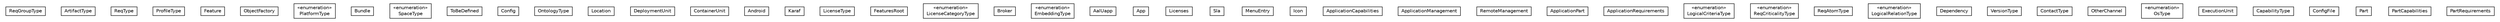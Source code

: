 #!/usr/local/bin/dot
#
# Class diagram 
# Generated by UMLGraph version R5_6-24-gf6e263 (http://www.umlgraph.org/)
#

digraph G {
	edge [fontname="Helvetica",fontsize=10,labelfontname="Helvetica",labelfontsize=10];
	node [fontname="Helvetica",fontsize=10,shape=plaintext];
	nodesep=0.25;
	ranksep=0.5;
	// org.universAAL.middleware.managers.deploy.uapp.model.ReqGroupType
	c70691 [label=<<table title="org.universAAL.middleware.managers.deploy.uapp.model.ReqGroupType" border="0" cellborder="1" cellspacing="0" cellpadding="2" port="p" href="./ReqGroupType.html">
		<tr><td><table border="0" cellspacing="0" cellpadding="1">
<tr><td align="center" balign="center"> ReqGroupType </td></tr>
		</table></td></tr>
		</table>>, URL="./ReqGroupType.html", fontname="Helvetica", fontcolor="black", fontsize=10.0];
	// org.universAAL.middleware.managers.deploy.uapp.model.ArtifactType
	c70692 [label=<<table title="org.universAAL.middleware.managers.deploy.uapp.model.ArtifactType" border="0" cellborder="1" cellspacing="0" cellpadding="2" port="p" href="./ArtifactType.html">
		<tr><td><table border="0" cellspacing="0" cellpadding="1">
<tr><td align="center" balign="center"> ArtifactType </td></tr>
		</table></td></tr>
		</table>>, URL="./ArtifactType.html", fontname="Helvetica", fontcolor="black", fontsize=10.0];
	// org.universAAL.middleware.managers.deploy.uapp.model.ReqType
	c70693 [label=<<table title="org.universAAL.middleware.managers.deploy.uapp.model.ReqType" border="0" cellborder="1" cellspacing="0" cellpadding="2" port="p" href="./ReqType.html">
		<tr><td><table border="0" cellspacing="0" cellpadding="1">
<tr><td align="center" balign="center"> ReqType </td></tr>
		</table></td></tr>
		</table>>, URL="./ReqType.html", fontname="Helvetica", fontcolor="black", fontsize=10.0];
	// org.universAAL.middleware.managers.deploy.uapp.model.ProfileType
	c70694 [label=<<table title="org.universAAL.middleware.managers.deploy.uapp.model.ProfileType" border="0" cellborder="1" cellspacing="0" cellpadding="2" port="p" href="./ProfileType.html">
		<tr><td><table border="0" cellspacing="0" cellpadding="1">
<tr><td align="center" balign="center"> ProfileType </td></tr>
		</table></td></tr>
		</table>>, URL="./ProfileType.html", fontname="Helvetica", fontcolor="black", fontsize=10.0];
	// org.universAAL.middleware.managers.deploy.uapp.model.Feature
	c70695 [label=<<table title="org.universAAL.middleware.managers.deploy.uapp.model.Feature" border="0" cellborder="1" cellspacing="0" cellpadding="2" port="p" href="./Feature.html">
		<tr><td><table border="0" cellspacing="0" cellpadding="1">
<tr><td align="center" balign="center"> Feature </td></tr>
		</table></td></tr>
		</table>>, URL="./Feature.html", fontname="Helvetica", fontcolor="black", fontsize=10.0];
	// org.universAAL.middleware.managers.deploy.uapp.model.ObjectFactory
	c70696 [label=<<table title="org.universAAL.middleware.managers.deploy.uapp.model.ObjectFactory" border="0" cellborder="1" cellspacing="0" cellpadding="2" port="p" href="./ObjectFactory.html">
		<tr><td><table border="0" cellspacing="0" cellpadding="1">
<tr><td align="center" balign="center"> ObjectFactory </td></tr>
		</table></td></tr>
		</table>>, URL="./ObjectFactory.html", fontname="Helvetica", fontcolor="black", fontsize=10.0];
	// org.universAAL.middleware.managers.deploy.uapp.model.PlatformType
	c70697 [label=<<table title="org.universAAL.middleware.managers.deploy.uapp.model.PlatformType" border="0" cellborder="1" cellspacing="0" cellpadding="2" port="p" href="./PlatformType.html">
		<tr><td><table border="0" cellspacing="0" cellpadding="1">
<tr><td align="center" balign="center"> &#171;enumeration&#187; </td></tr>
<tr><td align="center" balign="center"> PlatformType </td></tr>
		</table></td></tr>
		</table>>, URL="./PlatformType.html", fontname="Helvetica", fontcolor="black", fontsize=10.0];
	// org.universAAL.middleware.managers.deploy.uapp.model.Bundle
	c70698 [label=<<table title="org.universAAL.middleware.managers.deploy.uapp.model.Bundle" border="0" cellborder="1" cellspacing="0" cellpadding="2" port="p" href="./Bundle.html">
		<tr><td><table border="0" cellspacing="0" cellpadding="1">
<tr><td align="center" balign="center"> Bundle </td></tr>
		</table></td></tr>
		</table>>, URL="./Bundle.html", fontname="Helvetica", fontcolor="black", fontsize=10.0];
	// org.universAAL.middleware.managers.deploy.uapp.model.SpaceType
	c70699 [label=<<table title="org.universAAL.middleware.managers.deploy.uapp.model.SpaceType" border="0" cellborder="1" cellspacing="0" cellpadding="2" port="p" href="./SpaceType.html">
		<tr><td><table border="0" cellspacing="0" cellpadding="1">
<tr><td align="center" balign="center"> &#171;enumeration&#187; </td></tr>
<tr><td align="center" balign="center"> SpaceType </td></tr>
		</table></td></tr>
		</table>>, URL="./SpaceType.html", fontname="Helvetica", fontcolor="black", fontsize=10.0];
	// org.universAAL.middleware.managers.deploy.uapp.model.ToBeDefined
	c70700 [label=<<table title="org.universAAL.middleware.managers.deploy.uapp.model.ToBeDefined" border="0" cellborder="1" cellspacing="0" cellpadding="2" port="p" href="./ToBeDefined.html">
		<tr><td><table border="0" cellspacing="0" cellpadding="1">
<tr><td align="center" balign="center"> ToBeDefined </td></tr>
		</table></td></tr>
		</table>>, URL="./ToBeDefined.html", fontname="Helvetica", fontcolor="black", fontsize=10.0];
	// org.universAAL.middleware.managers.deploy.uapp.model.Config
	c70701 [label=<<table title="org.universAAL.middleware.managers.deploy.uapp.model.Config" border="0" cellborder="1" cellspacing="0" cellpadding="2" port="p" href="./Config.html">
		<tr><td><table border="0" cellspacing="0" cellpadding="1">
<tr><td align="center" balign="center"> Config </td></tr>
		</table></td></tr>
		</table>>, URL="./Config.html", fontname="Helvetica", fontcolor="black", fontsize=10.0];
	// org.universAAL.middleware.managers.deploy.uapp.model.OntologyType
	c70702 [label=<<table title="org.universAAL.middleware.managers.deploy.uapp.model.OntologyType" border="0" cellborder="1" cellspacing="0" cellpadding="2" port="p" href="./OntologyType.html">
		<tr><td><table border="0" cellspacing="0" cellpadding="1">
<tr><td align="center" balign="center"> OntologyType </td></tr>
		</table></td></tr>
		</table>>, URL="./OntologyType.html", fontname="Helvetica", fontcolor="black", fontsize=10.0];
	// org.universAAL.middleware.managers.deploy.uapp.model.OntologyType.Location
	c70703 [label=<<table title="org.universAAL.middleware.managers.deploy.uapp.model.OntologyType.Location" border="0" cellborder="1" cellspacing="0" cellpadding="2" port="p" href="./OntologyType.Location.html">
		<tr><td><table border="0" cellspacing="0" cellpadding="1">
<tr><td align="center" balign="center"> Location </td></tr>
		</table></td></tr>
		</table>>, URL="./OntologyType.Location.html", fontname="Helvetica", fontcolor="black", fontsize=10.0];
	// org.universAAL.middleware.managers.deploy.uapp.model.DeploymentUnit
	c70704 [label=<<table title="org.universAAL.middleware.managers.deploy.uapp.model.DeploymentUnit" border="0" cellborder="1" cellspacing="0" cellpadding="2" port="p" href="./DeploymentUnit.html">
		<tr><td><table border="0" cellspacing="0" cellpadding="1">
<tr><td align="center" balign="center"> DeploymentUnit </td></tr>
		</table></td></tr>
		</table>>, URL="./DeploymentUnit.html", fontname="Helvetica", fontcolor="black", fontsize=10.0];
	// org.universAAL.middleware.managers.deploy.uapp.model.DeploymentUnit.ContainerUnit
	c70705 [label=<<table title="org.universAAL.middleware.managers.deploy.uapp.model.DeploymentUnit.ContainerUnit" border="0" cellborder="1" cellspacing="0" cellpadding="2" port="p" href="./DeploymentUnit.ContainerUnit.html">
		<tr><td><table border="0" cellspacing="0" cellpadding="1">
<tr><td align="center" balign="center"> ContainerUnit </td></tr>
		</table></td></tr>
		</table>>, URL="./DeploymentUnit.ContainerUnit.html", fontname="Helvetica", fontcolor="black", fontsize=10.0];
	// org.universAAL.middleware.managers.deploy.uapp.model.DeploymentUnit.ContainerUnit.Android
	c70706 [label=<<table title="org.universAAL.middleware.managers.deploy.uapp.model.DeploymentUnit.ContainerUnit.Android" border="0" cellborder="1" cellspacing="0" cellpadding="2" port="p" href="./DeploymentUnit.ContainerUnit.Android.html">
		<tr><td><table border="0" cellspacing="0" cellpadding="1">
<tr><td align="center" balign="center"> Android </td></tr>
		</table></td></tr>
		</table>>, URL="./DeploymentUnit.ContainerUnit.Android.html", fontname="Helvetica", fontcolor="black", fontsize=10.0];
	// org.universAAL.middleware.managers.deploy.uapp.model.DeploymentUnit.ContainerUnit.Karaf
	c70707 [label=<<table title="org.universAAL.middleware.managers.deploy.uapp.model.DeploymentUnit.ContainerUnit.Karaf" border="0" cellborder="1" cellspacing="0" cellpadding="2" port="p" href="./DeploymentUnit.ContainerUnit.Karaf.html">
		<tr><td><table border="0" cellspacing="0" cellpadding="1">
<tr><td align="center" balign="center"> Karaf </td></tr>
		</table></td></tr>
		</table>>, URL="./DeploymentUnit.ContainerUnit.Karaf.html", fontname="Helvetica", fontcolor="black", fontsize=10.0];
	// org.universAAL.middleware.managers.deploy.uapp.model.LicenseType
	c70708 [label=<<table title="org.universAAL.middleware.managers.deploy.uapp.model.LicenseType" border="0" cellborder="1" cellspacing="0" cellpadding="2" port="p" href="./LicenseType.html">
		<tr><td><table border="0" cellspacing="0" cellpadding="1">
<tr><td align="center" balign="center"> LicenseType </td></tr>
		</table></td></tr>
		</table>>, URL="./LicenseType.html", fontname="Helvetica", fontcolor="black", fontsize=10.0];
	// org.universAAL.middleware.managers.deploy.uapp.model.FeaturesRoot
	c70709 [label=<<table title="org.universAAL.middleware.managers.deploy.uapp.model.FeaturesRoot" border="0" cellborder="1" cellspacing="0" cellpadding="2" port="p" href="./FeaturesRoot.html">
		<tr><td><table border="0" cellspacing="0" cellpadding="1">
<tr><td align="center" balign="center"> FeaturesRoot </td></tr>
		</table></td></tr>
		</table>>, URL="./FeaturesRoot.html", fontname="Helvetica", fontcolor="black", fontsize=10.0];
	// org.universAAL.middleware.managers.deploy.uapp.model.LicenseCategoryType
	c70710 [label=<<table title="org.universAAL.middleware.managers.deploy.uapp.model.LicenseCategoryType" border="0" cellborder="1" cellspacing="0" cellpadding="2" port="p" href="./LicenseCategoryType.html">
		<tr><td><table border="0" cellspacing="0" cellpadding="1">
<tr><td align="center" balign="center"> &#171;enumeration&#187; </td></tr>
<tr><td align="center" balign="center"> LicenseCategoryType </td></tr>
		</table></td></tr>
		</table>>, URL="./LicenseCategoryType.html", fontname="Helvetica", fontcolor="black", fontsize=10.0];
	// org.universAAL.middleware.managers.deploy.uapp.model.Broker
	c70711 [label=<<table title="org.universAAL.middleware.managers.deploy.uapp.model.Broker" border="0" cellborder="1" cellspacing="0" cellpadding="2" port="p" href="./Broker.html">
		<tr><td><table border="0" cellspacing="0" cellpadding="1">
<tr><td align="center" balign="center"> Broker </td></tr>
		</table></td></tr>
		</table>>, URL="./Broker.html", fontname="Helvetica", fontcolor="black", fontsize=10.0];
	// org.universAAL.middleware.managers.deploy.uapp.model.EmbeddingType
	c70712 [label=<<table title="org.universAAL.middleware.managers.deploy.uapp.model.EmbeddingType" border="0" cellborder="1" cellspacing="0" cellpadding="2" port="p" href="./EmbeddingType.html">
		<tr><td><table border="0" cellspacing="0" cellpadding="1">
<tr><td align="center" balign="center"> &#171;enumeration&#187; </td></tr>
<tr><td align="center" balign="center"> EmbeddingType </td></tr>
		</table></td></tr>
		</table>>, URL="./EmbeddingType.html", fontname="Helvetica", fontcolor="black", fontsize=10.0];
	// org.universAAL.middleware.managers.deploy.uapp.model.AalUapp
	c70713 [label=<<table title="org.universAAL.middleware.managers.deploy.uapp.model.AalUapp" border="0" cellborder="1" cellspacing="0" cellpadding="2" port="p" href="./AalUapp.html">
		<tr><td><table border="0" cellspacing="0" cellpadding="1">
<tr><td align="center" balign="center"> AalUapp </td></tr>
		</table></td></tr>
		</table>>, URL="./AalUapp.html", fontname="Helvetica", fontcolor="black", fontsize=10.0];
	// org.universAAL.middleware.managers.deploy.uapp.model.AalUapp.App
	c70714 [label=<<table title="org.universAAL.middleware.managers.deploy.uapp.model.AalUapp.App" border="0" cellborder="1" cellspacing="0" cellpadding="2" port="p" href="./AalUapp.App.html">
		<tr><td><table border="0" cellspacing="0" cellpadding="1">
<tr><td align="center" balign="center"> App </td></tr>
		</table></td></tr>
		</table>>, URL="./AalUapp.App.html", fontname="Helvetica", fontcolor="black", fontsize=10.0];
	// org.universAAL.middleware.managers.deploy.uapp.model.AalUapp.App.Licenses
	c70715 [label=<<table title="org.universAAL.middleware.managers.deploy.uapp.model.AalUapp.App.Licenses" border="0" cellborder="1" cellspacing="0" cellpadding="2" port="p" href="./AalUapp.App.Licenses.html">
		<tr><td><table border="0" cellspacing="0" cellpadding="1">
<tr><td align="center" balign="center"> Licenses </td></tr>
		</table></td></tr>
		</table>>, URL="./AalUapp.App.Licenses.html", fontname="Helvetica", fontcolor="black", fontsize=10.0];
	// org.universAAL.middleware.managers.deploy.uapp.model.AalUapp.App.Licenses.Sla
	c70716 [label=<<table title="org.universAAL.middleware.managers.deploy.uapp.model.AalUapp.App.Licenses.Sla" border="0" cellborder="1" cellspacing="0" cellpadding="2" port="p" href="./AalUapp.App.Licenses.Sla.html">
		<tr><td><table border="0" cellspacing="0" cellpadding="1">
<tr><td align="center" balign="center"> Sla </td></tr>
		</table></td></tr>
		</table>>, URL="./AalUapp.App.Licenses.Sla.html", fontname="Helvetica", fontcolor="black", fontsize=10.0];
	// org.universAAL.middleware.managers.deploy.uapp.model.AalUapp.App.MenuEntry
	c70717 [label=<<table title="org.universAAL.middleware.managers.deploy.uapp.model.AalUapp.App.MenuEntry" border="0" cellborder="1" cellspacing="0" cellpadding="2" port="p" href="./AalUapp.App.MenuEntry.html">
		<tr><td><table border="0" cellspacing="0" cellpadding="1">
<tr><td align="center" balign="center"> MenuEntry </td></tr>
		</table></td></tr>
		</table>>, URL="./AalUapp.App.MenuEntry.html", fontname="Helvetica", fontcolor="black", fontsize=10.0];
	// org.universAAL.middleware.managers.deploy.uapp.model.AalUapp.App.MenuEntry.Icon
	c70718 [label=<<table title="org.universAAL.middleware.managers.deploy.uapp.model.AalUapp.App.MenuEntry.Icon" border="0" cellborder="1" cellspacing="0" cellpadding="2" port="p" href="./AalUapp.App.MenuEntry.Icon.html">
		<tr><td><table border="0" cellspacing="0" cellpadding="1">
<tr><td align="center" balign="center"> Icon </td></tr>
		</table></td></tr>
		</table>>, URL="./AalUapp.App.MenuEntry.Icon.html", fontname="Helvetica", fontcolor="black", fontsize=10.0];
	// org.universAAL.middleware.managers.deploy.uapp.model.AalUapp.ApplicationCapabilities
	c70719 [label=<<table title="org.universAAL.middleware.managers.deploy.uapp.model.AalUapp.ApplicationCapabilities" border="0" cellborder="1" cellspacing="0" cellpadding="2" port="p" href="./AalUapp.ApplicationCapabilities.html">
		<tr><td><table border="0" cellspacing="0" cellpadding="1">
<tr><td align="center" balign="center"> ApplicationCapabilities </td></tr>
		</table></td></tr>
		</table>>, URL="./AalUapp.ApplicationCapabilities.html", fontname="Helvetica", fontcolor="black", fontsize=10.0];
	// org.universAAL.middleware.managers.deploy.uapp.model.AalUapp.ApplicationManagement
	c70720 [label=<<table title="org.universAAL.middleware.managers.deploy.uapp.model.AalUapp.ApplicationManagement" border="0" cellborder="1" cellspacing="0" cellpadding="2" port="p" href="./AalUapp.ApplicationManagement.html">
		<tr><td><table border="0" cellspacing="0" cellpadding="1">
<tr><td align="center" balign="center"> ApplicationManagement </td></tr>
		</table></td></tr>
		</table>>, URL="./AalUapp.ApplicationManagement.html", fontname="Helvetica", fontcolor="black", fontsize=10.0];
	// org.universAAL.middleware.managers.deploy.uapp.model.AalUapp.ApplicationManagement.RemoteManagement
	c70721 [label=<<table title="org.universAAL.middleware.managers.deploy.uapp.model.AalUapp.ApplicationManagement.RemoteManagement" border="0" cellborder="1" cellspacing="0" cellpadding="2" port="p" href="./AalUapp.ApplicationManagement.RemoteManagement.html">
		<tr><td><table border="0" cellspacing="0" cellpadding="1">
<tr><td align="center" balign="center"> RemoteManagement </td></tr>
		</table></td></tr>
		</table>>, URL="./AalUapp.ApplicationManagement.RemoteManagement.html", fontname="Helvetica", fontcolor="black", fontsize=10.0];
	// org.universAAL.middleware.managers.deploy.uapp.model.AalUapp.ApplicationPart
	c70722 [label=<<table title="org.universAAL.middleware.managers.deploy.uapp.model.AalUapp.ApplicationPart" border="0" cellborder="1" cellspacing="0" cellpadding="2" port="p" href="./AalUapp.ApplicationPart.html">
		<tr><td><table border="0" cellspacing="0" cellpadding="1">
<tr><td align="center" balign="center"> ApplicationPart </td></tr>
		</table></td></tr>
		</table>>, URL="./AalUapp.ApplicationPart.html", fontname="Helvetica", fontcolor="black", fontsize=10.0];
	// org.universAAL.middleware.managers.deploy.uapp.model.AalUapp.ApplicationRequirements
	c70723 [label=<<table title="org.universAAL.middleware.managers.deploy.uapp.model.AalUapp.ApplicationRequirements" border="0" cellborder="1" cellspacing="0" cellpadding="2" port="p" href="./AalUapp.ApplicationRequirements.html">
		<tr><td><table border="0" cellspacing="0" cellpadding="1">
<tr><td align="center" balign="center"> ApplicationRequirements </td></tr>
		</table></td></tr>
		</table>>, URL="./AalUapp.ApplicationRequirements.html", fontname="Helvetica", fontcolor="black", fontsize=10.0];
	// org.universAAL.middleware.managers.deploy.uapp.model.LogicalCriteriaType
	c70724 [label=<<table title="org.universAAL.middleware.managers.deploy.uapp.model.LogicalCriteriaType" border="0" cellborder="1" cellspacing="0" cellpadding="2" port="p" href="./LogicalCriteriaType.html">
		<tr><td><table border="0" cellspacing="0" cellpadding="1">
<tr><td align="center" balign="center"> &#171;enumeration&#187; </td></tr>
<tr><td align="center" balign="center"> LogicalCriteriaType </td></tr>
		</table></td></tr>
		</table>>, URL="./LogicalCriteriaType.html", fontname="Helvetica", fontcolor="black", fontsize=10.0];
	// org.universAAL.middleware.managers.deploy.uapp.model.ReqCriticalityType
	c70725 [label=<<table title="org.universAAL.middleware.managers.deploy.uapp.model.ReqCriticalityType" border="0" cellborder="1" cellspacing="0" cellpadding="2" port="p" href="./ReqCriticalityType.html">
		<tr><td><table border="0" cellspacing="0" cellpadding="1">
<tr><td align="center" balign="center"> &#171;enumeration&#187; </td></tr>
<tr><td align="center" balign="center"> ReqCriticalityType </td></tr>
		</table></td></tr>
		</table>>, URL="./ReqCriticalityType.html", fontname="Helvetica", fontcolor="black", fontsize=10.0];
	// org.universAAL.middleware.managers.deploy.uapp.model.ReqAtomType
	c70726 [label=<<table title="org.universAAL.middleware.managers.deploy.uapp.model.ReqAtomType" border="0" cellborder="1" cellspacing="0" cellpadding="2" port="p" href="./ReqAtomType.html">
		<tr><td><table border="0" cellspacing="0" cellpadding="1">
<tr><td align="center" balign="center"> ReqAtomType </td></tr>
		</table></td></tr>
		</table>>, URL="./ReqAtomType.html", fontname="Helvetica", fontcolor="black", fontsize=10.0];
	// org.universAAL.middleware.managers.deploy.uapp.model.LogicalRelationType
	c70727 [label=<<table title="org.universAAL.middleware.managers.deploy.uapp.model.LogicalRelationType" border="0" cellborder="1" cellspacing="0" cellpadding="2" port="p" href="./LogicalRelationType.html">
		<tr><td><table border="0" cellspacing="0" cellpadding="1">
<tr><td align="center" balign="center"> &#171;enumeration&#187; </td></tr>
<tr><td align="center" balign="center"> LogicalRelationType </td></tr>
		</table></td></tr>
		</table>>, URL="./LogicalRelationType.html", fontname="Helvetica", fontcolor="black", fontsize=10.0];
	// org.universAAL.middleware.managers.deploy.uapp.model.Dependency
	c70728 [label=<<table title="org.universAAL.middleware.managers.deploy.uapp.model.Dependency" border="0" cellborder="1" cellspacing="0" cellpadding="2" port="p" href="./Dependency.html">
		<tr><td><table border="0" cellspacing="0" cellpadding="1">
<tr><td align="center" balign="center"> Dependency </td></tr>
		</table></td></tr>
		</table>>, URL="./Dependency.html", fontname="Helvetica", fontcolor="black", fontsize=10.0];
	// org.universAAL.middleware.managers.deploy.uapp.model.VersionType
	c70729 [label=<<table title="org.universAAL.middleware.managers.deploy.uapp.model.VersionType" border="0" cellborder="1" cellspacing="0" cellpadding="2" port="p" href="./VersionType.html">
		<tr><td><table border="0" cellspacing="0" cellpadding="1">
<tr><td align="center" balign="center"> VersionType </td></tr>
		</table></td></tr>
		</table>>, URL="./VersionType.html", fontname="Helvetica", fontcolor="black", fontsize=10.0];
	// org.universAAL.middleware.managers.deploy.uapp.model.ContactType
	c70730 [label=<<table title="org.universAAL.middleware.managers.deploy.uapp.model.ContactType" border="0" cellborder="1" cellspacing="0" cellpadding="2" port="p" href="./ContactType.html">
		<tr><td><table border="0" cellspacing="0" cellpadding="1">
<tr><td align="center" balign="center"> ContactType </td></tr>
		</table></td></tr>
		</table>>, URL="./ContactType.html", fontname="Helvetica", fontcolor="black", fontsize=10.0];
	// org.universAAL.middleware.managers.deploy.uapp.model.ContactType.OtherChannel
	c70731 [label=<<table title="org.universAAL.middleware.managers.deploy.uapp.model.ContactType.OtherChannel" border="0" cellborder="1" cellspacing="0" cellpadding="2" port="p" href="./ContactType.OtherChannel.html">
		<tr><td><table border="0" cellspacing="0" cellpadding="1">
<tr><td align="center" balign="center"> OtherChannel </td></tr>
		</table></td></tr>
		</table>>, URL="./ContactType.OtherChannel.html", fontname="Helvetica", fontcolor="black", fontsize=10.0];
	// org.universAAL.middleware.managers.deploy.uapp.model.OsType
	c70732 [label=<<table title="org.universAAL.middleware.managers.deploy.uapp.model.OsType" border="0" cellborder="1" cellspacing="0" cellpadding="2" port="p" href="./OsType.html">
		<tr><td><table border="0" cellspacing="0" cellpadding="1">
<tr><td align="center" balign="center"> &#171;enumeration&#187; </td></tr>
<tr><td align="center" balign="center"> OsType </td></tr>
		</table></td></tr>
		</table>>, URL="./OsType.html", fontname="Helvetica", fontcolor="black", fontsize=10.0];
	// org.universAAL.middleware.managers.deploy.uapp.model.ExecutionUnit
	c70733 [label=<<table title="org.universAAL.middleware.managers.deploy.uapp.model.ExecutionUnit" border="0" cellborder="1" cellspacing="0" cellpadding="2" port="p" href="./ExecutionUnit.html">
		<tr><td><table border="0" cellspacing="0" cellpadding="1">
<tr><td align="center" balign="center"> ExecutionUnit </td></tr>
		</table></td></tr>
		</table>>, URL="./ExecutionUnit.html", fontname="Helvetica", fontcolor="black", fontsize=10.0];
	// org.universAAL.middleware.managers.deploy.uapp.model.CapabilityType
	c70734 [label=<<table title="org.universAAL.middleware.managers.deploy.uapp.model.CapabilityType" border="0" cellborder="1" cellspacing="0" cellpadding="2" port="p" href="./CapabilityType.html">
		<tr><td><table border="0" cellspacing="0" cellpadding="1">
<tr><td align="center" balign="center"> CapabilityType </td></tr>
		</table></td></tr>
		</table>>, URL="./CapabilityType.html", fontname="Helvetica", fontcolor="black", fontsize=10.0];
	// org.universAAL.middleware.managers.deploy.uapp.model.ConfigFile
	c70735 [label=<<table title="org.universAAL.middleware.managers.deploy.uapp.model.ConfigFile" border="0" cellborder="1" cellspacing="0" cellpadding="2" port="p" href="./ConfigFile.html">
		<tr><td><table border="0" cellspacing="0" cellpadding="1">
<tr><td align="center" balign="center"> ConfigFile </td></tr>
		</table></td></tr>
		</table>>, URL="./ConfigFile.html", fontname="Helvetica", fontcolor="black", fontsize=10.0];
	// org.universAAL.middleware.managers.deploy.uapp.model.Part
	c70736 [label=<<table title="org.universAAL.middleware.managers.deploy.uapp.model.Part" border="0" cellborder="1" cellspacing="0" cellpadding="2" port="p" href="./Part.html">
		<tr><td><table border="0" cellspacing="0" cellpadding="1">
<tr><td align="center" balign="center"> Part </td></tr>
		</table></td></tr>
		</table>>, URL="./Part.html", fontname="Helvetica", fontcolor="black", fontsize=10.0];
	// org.universAAL.middleware.managers.deploy.uapp.model.Part.PartCapabilities
	c70737 [label=<<table title="org.universAAL.middleware.managers.deploy.uapp.model.Part.PartCapabilities" border="0" cellborder="1" cellspacing="0" cellpadding="2" port="p" href="./Part.PartCapabilities.html">
		<tr><td><table border="0" cellspacing="0" cellpadding="1">
<tr><td align="center" balign="center"> PartCapabilities </td></tr>
		</table></td></tr>
		</table>>, URL="./Part.PartCapabilities.html", fontname="Helvetica", fontcolor="black", fontsize=10.0];
	// org.universAAL.middleware.managers.deploy.uapp.model.Part.PartRequirements
	c70738 [label=<<table title="org.universAAL.middleware.managers.deploy.uapp.model.Part.PartRequirements" border="0" cellborder="1" cellspacing="0" cellpadding="2" port="p" href="./Part.PartRequirements.html">
		<tr><td><table border="0" cellspacing="0" cellpadding="1">
<tr><td align="center" balign="center"> PartRequirements </td></tr>
		</table></td></tr>
		</table>>, URL="./Part.PartRequirements.html", fontname="Helvetica", fontcolor="black", fontsize=10.0];
}


